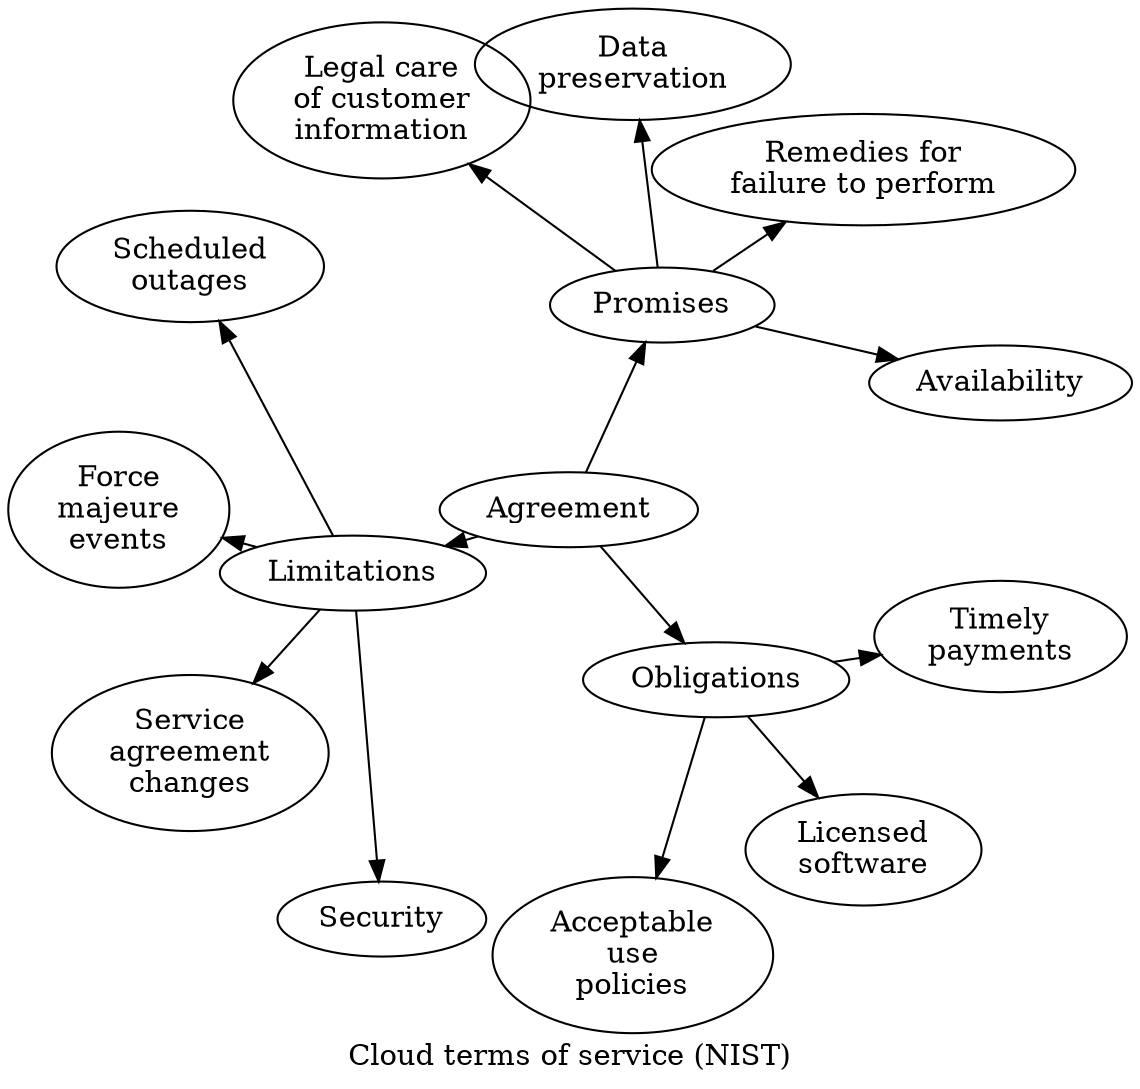 digraph G {

	layout=twopi;

	label="Cloud terms of service (NIST)";

	overlap=true;
	ranksep=1.5;

	agreement [label="Agreement"];

	promises [label="Promises"];
	limitations [label="Limitations"];
	obligations [label="Obligations"];

	agreement -> promises;
	agreement -> limitations;
	agreement -> obligations;

	availability [ label="Availability" ];
	remedies_for_failure_to_perform [ label="Remedies for\nfailure to perform"];
	data_preservation [ label="Data\npreservation" ];
	legal_care_of_customer_information [label="Legal care\nof customer\ninformation"];
	
	promises -> availability;
	promises -> remedies_for_failure_to_perform;
	promises -> data_preservation;
	promises -> legal_care_of_customer_information;

	scheduled_outages [label="Scheduled\noutages"];
	force_majeure_events [label="Force\nmajeure\nevents"];
	service_agreement_changes [label="Service\nagreement\nchanges"];
	security [label="Security"];

	limitations -> scheduled_outages;
	limitations -> force_majeure_events;
	limitations -> service_agreement_changes;
	limitations -> security;

	acceptable_use_policies [label="Acceptable\nuse\npolicies"];
	licensed_software [label="Licensed\nsoftware"];
	timely_payments [label="Timely\npayments"];

	obligations -> acceptable_use_policies;
	obligations -> licensed_software;
	obligations -> timely_payments;

}
